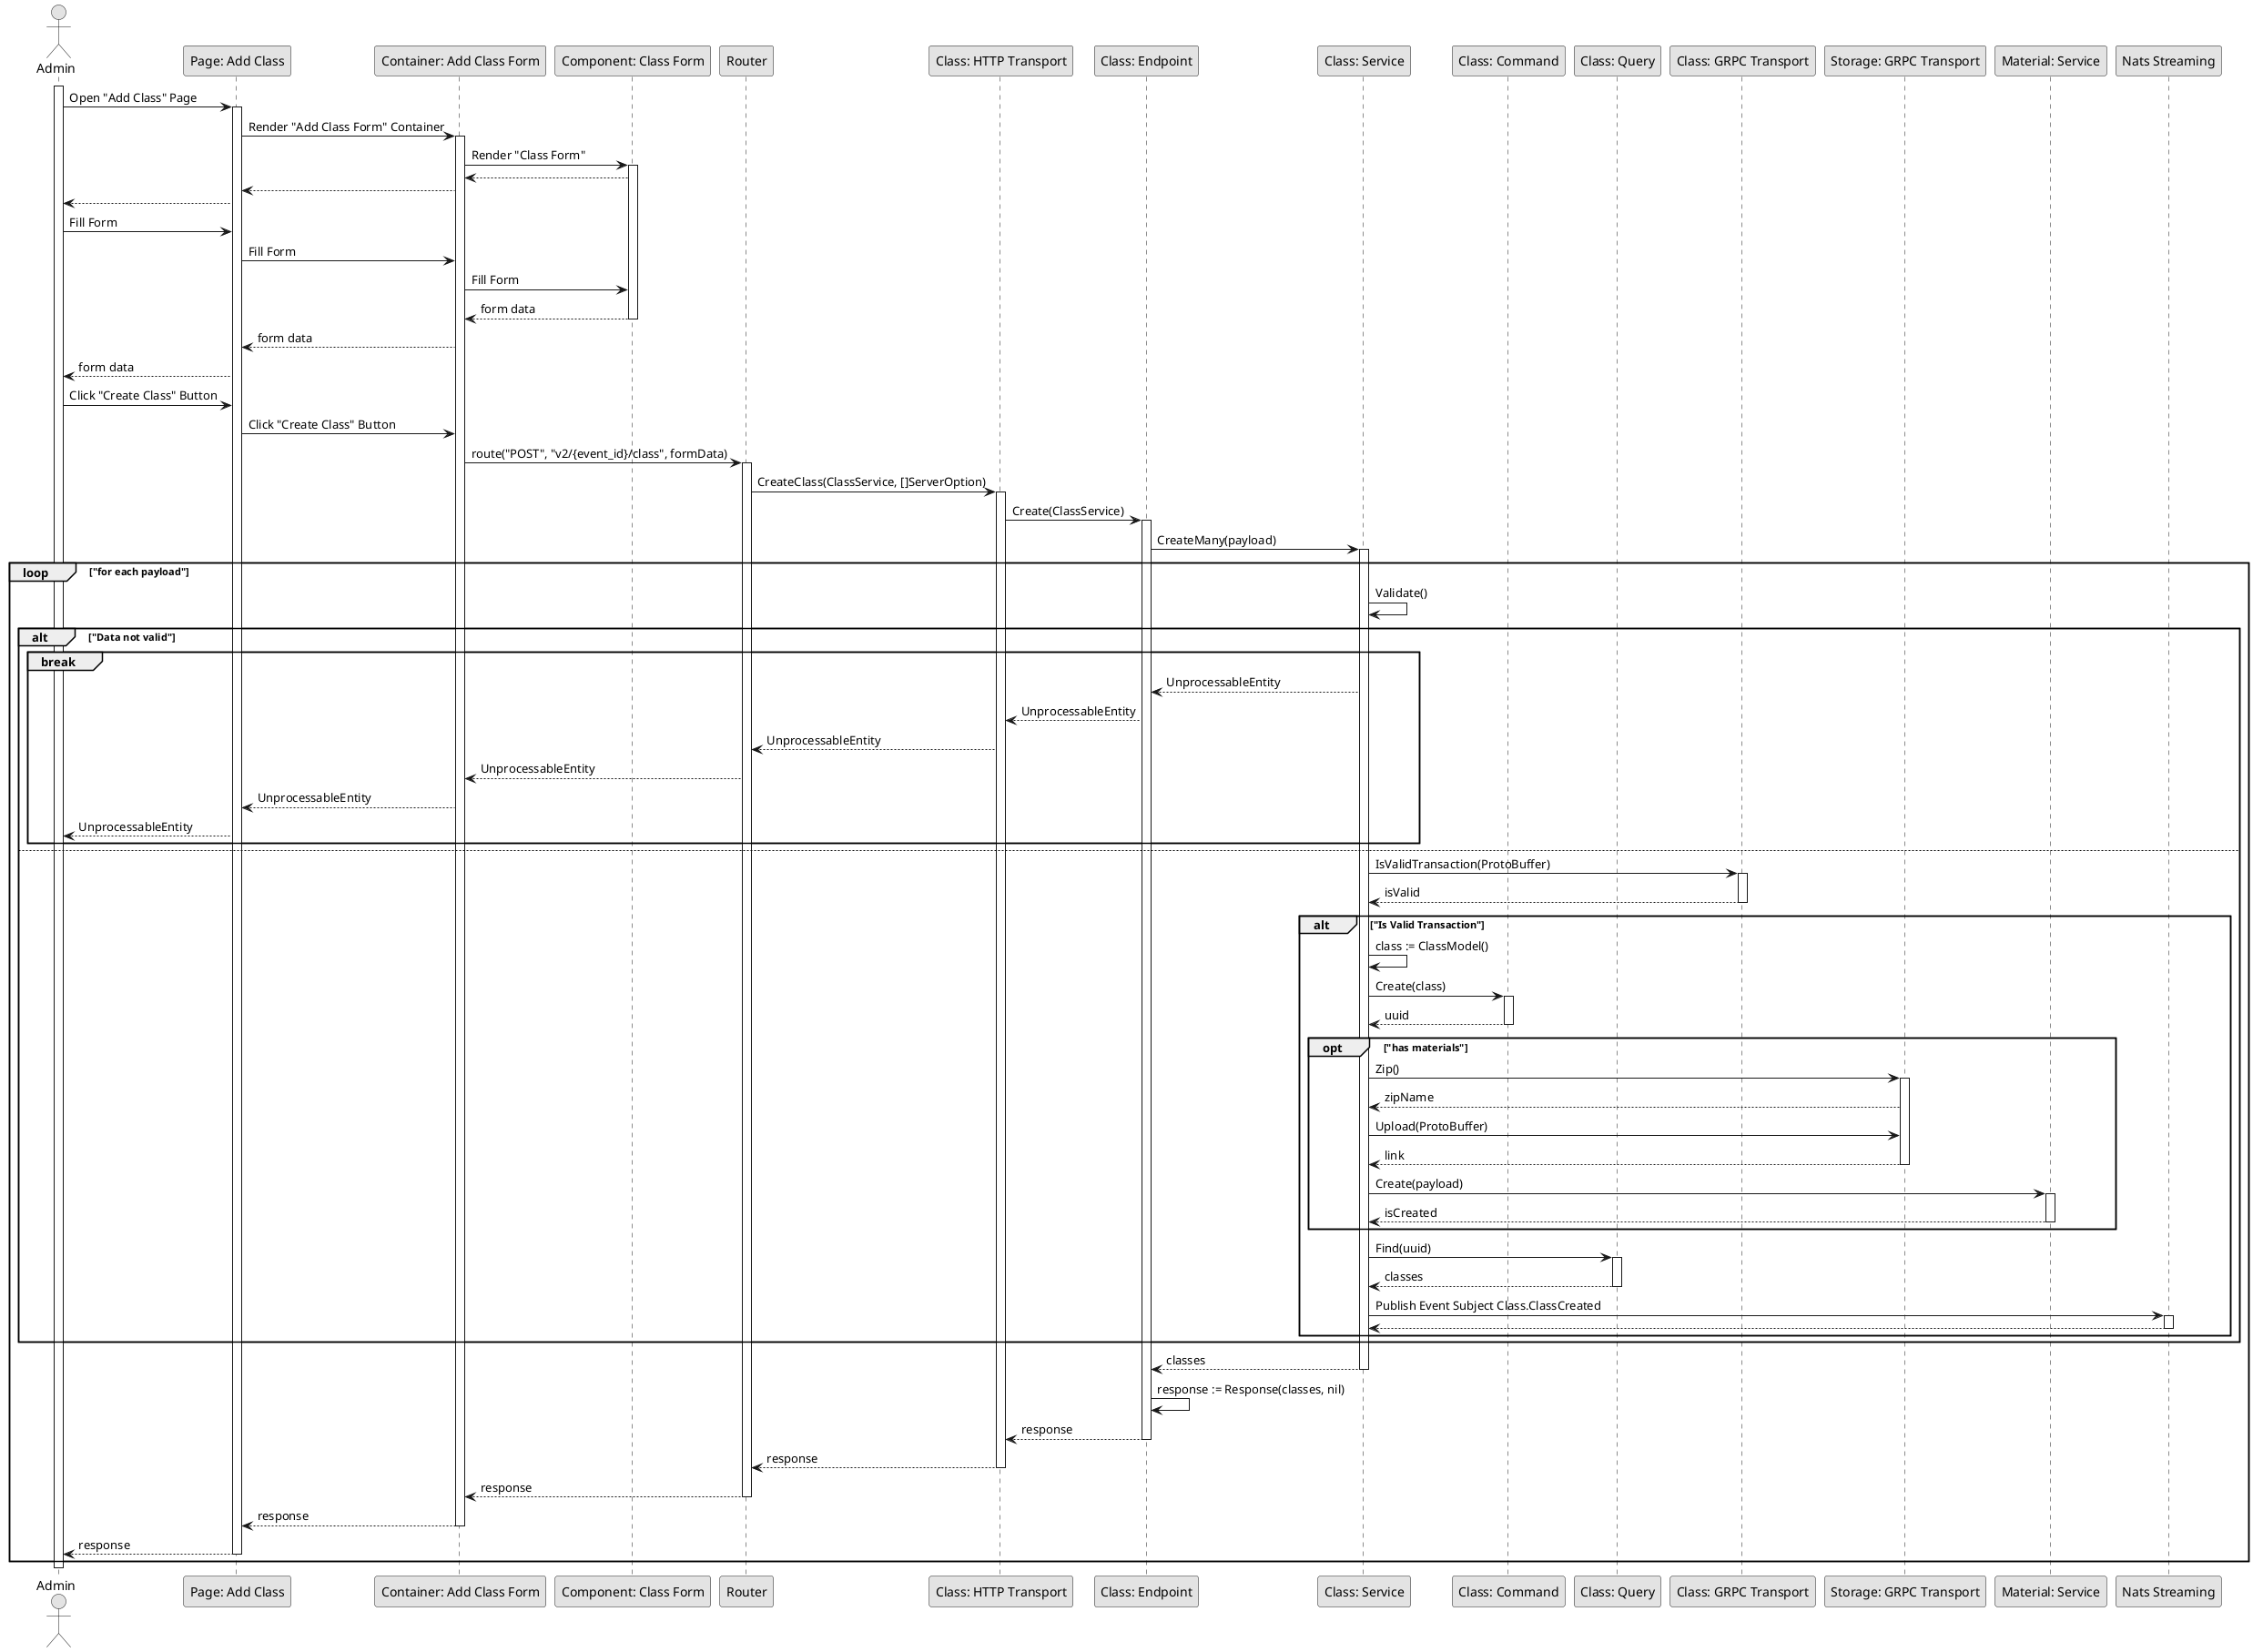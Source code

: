 @startuml CreateClass

skinparam Monochrome true
skinparam Shadowing false

actor Admin
participant "Page: Add Class" as AddClassPage
participant "Container: Add Class Form" as AddClassFormContainer
participant "Component: Class Form" as ClassForm
participant "Router" as Router
participant "Class: HTTP Transport" as ClassHTTPTransport
participant "Class: Endpoint" as ClassEndpoint
participant "Class: Service" as ClassService
participant "Class: Command" as ClassCommand
participant "Class: Query" as ClassQuery
participant "Class: GRPC Transport" as ClassGRPCTransport
participant "Storage: GRPC Transport" as StorageGRPCTransport
participant "Material: Service" as MaterialService
participant "Nats Streaming" as NatsStreaming

activate Admin

Admin->AddClassPage: Open "Add Class" Page
activate AddClassPage
AddClassPage->AddClassFormContainer: Render "Add Class Form" Container
activate AddClassFormContainer
AddClassFormContainer->ClassForm: Render "Class Form"
activate ClassForm
ClassForm-->AddClassFormContainer
AddClassFormContainer-->AddClassPage
AddClassPage-->Admin

Admin->AddClassPage: Fill Form
AddClassPage->AddClassFormContainer: Fill Form
AddClassFormContainer->ClassForm: Fill Form
ClassForm-->AddClassFormContainer: form data
deactivate ClassForm
AddClassFormContainer-->AddClassPage: form data
AddClassPage-->Admin: form data

Admin->AddClassPage: Click "Create Class" Button
AddClassPage->AddClassFormContainer: Click "Create Class" Button
AddClassFormContainer->Router: route("POST", "v2/{event_id}/class", formData)
activate Router
Router->ClassHTTPTransport: CreateClass(ClassService, []ServerOption)
activate ClassHTTPTransport
ClassHTTPTransport->ClassEndpoint: Create(ClassService)
activate ClassEndpoint
ClassEndpoint->ClassService: CreateMany(payload)

loop "for each payload"
    activate ClassService
    ClassService->ClassService: Validate()

    alt "Data not valid"
        break
            ClassService-->ClassEndpoint: UnprocessableEntity
            ClassEndpoint-->ClassHTTPTransport: UnprocessableEntity
            ClassHTTPTransport-->Router: UnprocessableEntity
            Router-->AddClassFormContainer: UnprocessableEntity
            AddClassFormContainer-->AddClassPage: UnprocessableEntity
            AddClassPage-->Admin: UnprocessableEntity
        end
    else
        ClassService->ClassGRPCTransport: IsValidTransaction(ProtoBuffer)
        activate ClassGRPCTransport
        ClassGRPCTransport-->ClassService: isValid
        deactivate ClassGRPCTransport
        alt "Is Valid Transaction"
            ClassService->ClassService: class := ClassModel()
            ClassService->ClassCommand: Create(class)
            activate ClassCommand
            ClassCommand-->ClassService: uuid
            deactivate ClassCommand

            opt "has materials"
                ClassService->StorageGRPCTransport: Zip()
                activate StorageGRPCTransport
                StorageGRPCTransport-->ClassService: zipName
                ClassService->StorageGRPCTransport: Upload(ProtoBuffer)
                StorageGRPCTransport-->ClassService: link
                deactivate StorageGRPCTransport

                ClassService->MaterialService: Create(payload)
                activate MaterialService
                MaterialService-->ClassService: isCreated
                deactivate MaterialService
            end

            ClassService->ClassQuery: Find(uuid)
            activate ClassQuery
            ClassQuery-->ClassService: classes
            deactivate ClassQuery

            ClassService->NatsStreaming: Publish Event Subject Class.ClassCreated
            activate NatsStreaming
            NatsStreaming-->ClassService
            deactivate NatsStreaming
        end
    end

    ClassService-->ClassEndpoint: classes
    deactivate ClassService
    ClassEndpoint->ClassEndpoint: response := Response(classes, nil)
    ClassEndpoint-->ClassHTTPTransport: response
    deactivate ClassEndpoint
    ClassHTTPTransport-->Router: response
    deactivate ClassHTTPTransport
    Router-->AddClassFormContainer: response
    deactivate Router
    AddClassFormContainer-->AddClassPage: response
    deactivate AddClassFormContainer
    AddClassPage-->Admin: response
    deactivate AddClassPage
end

deactivate Admin

@enduml